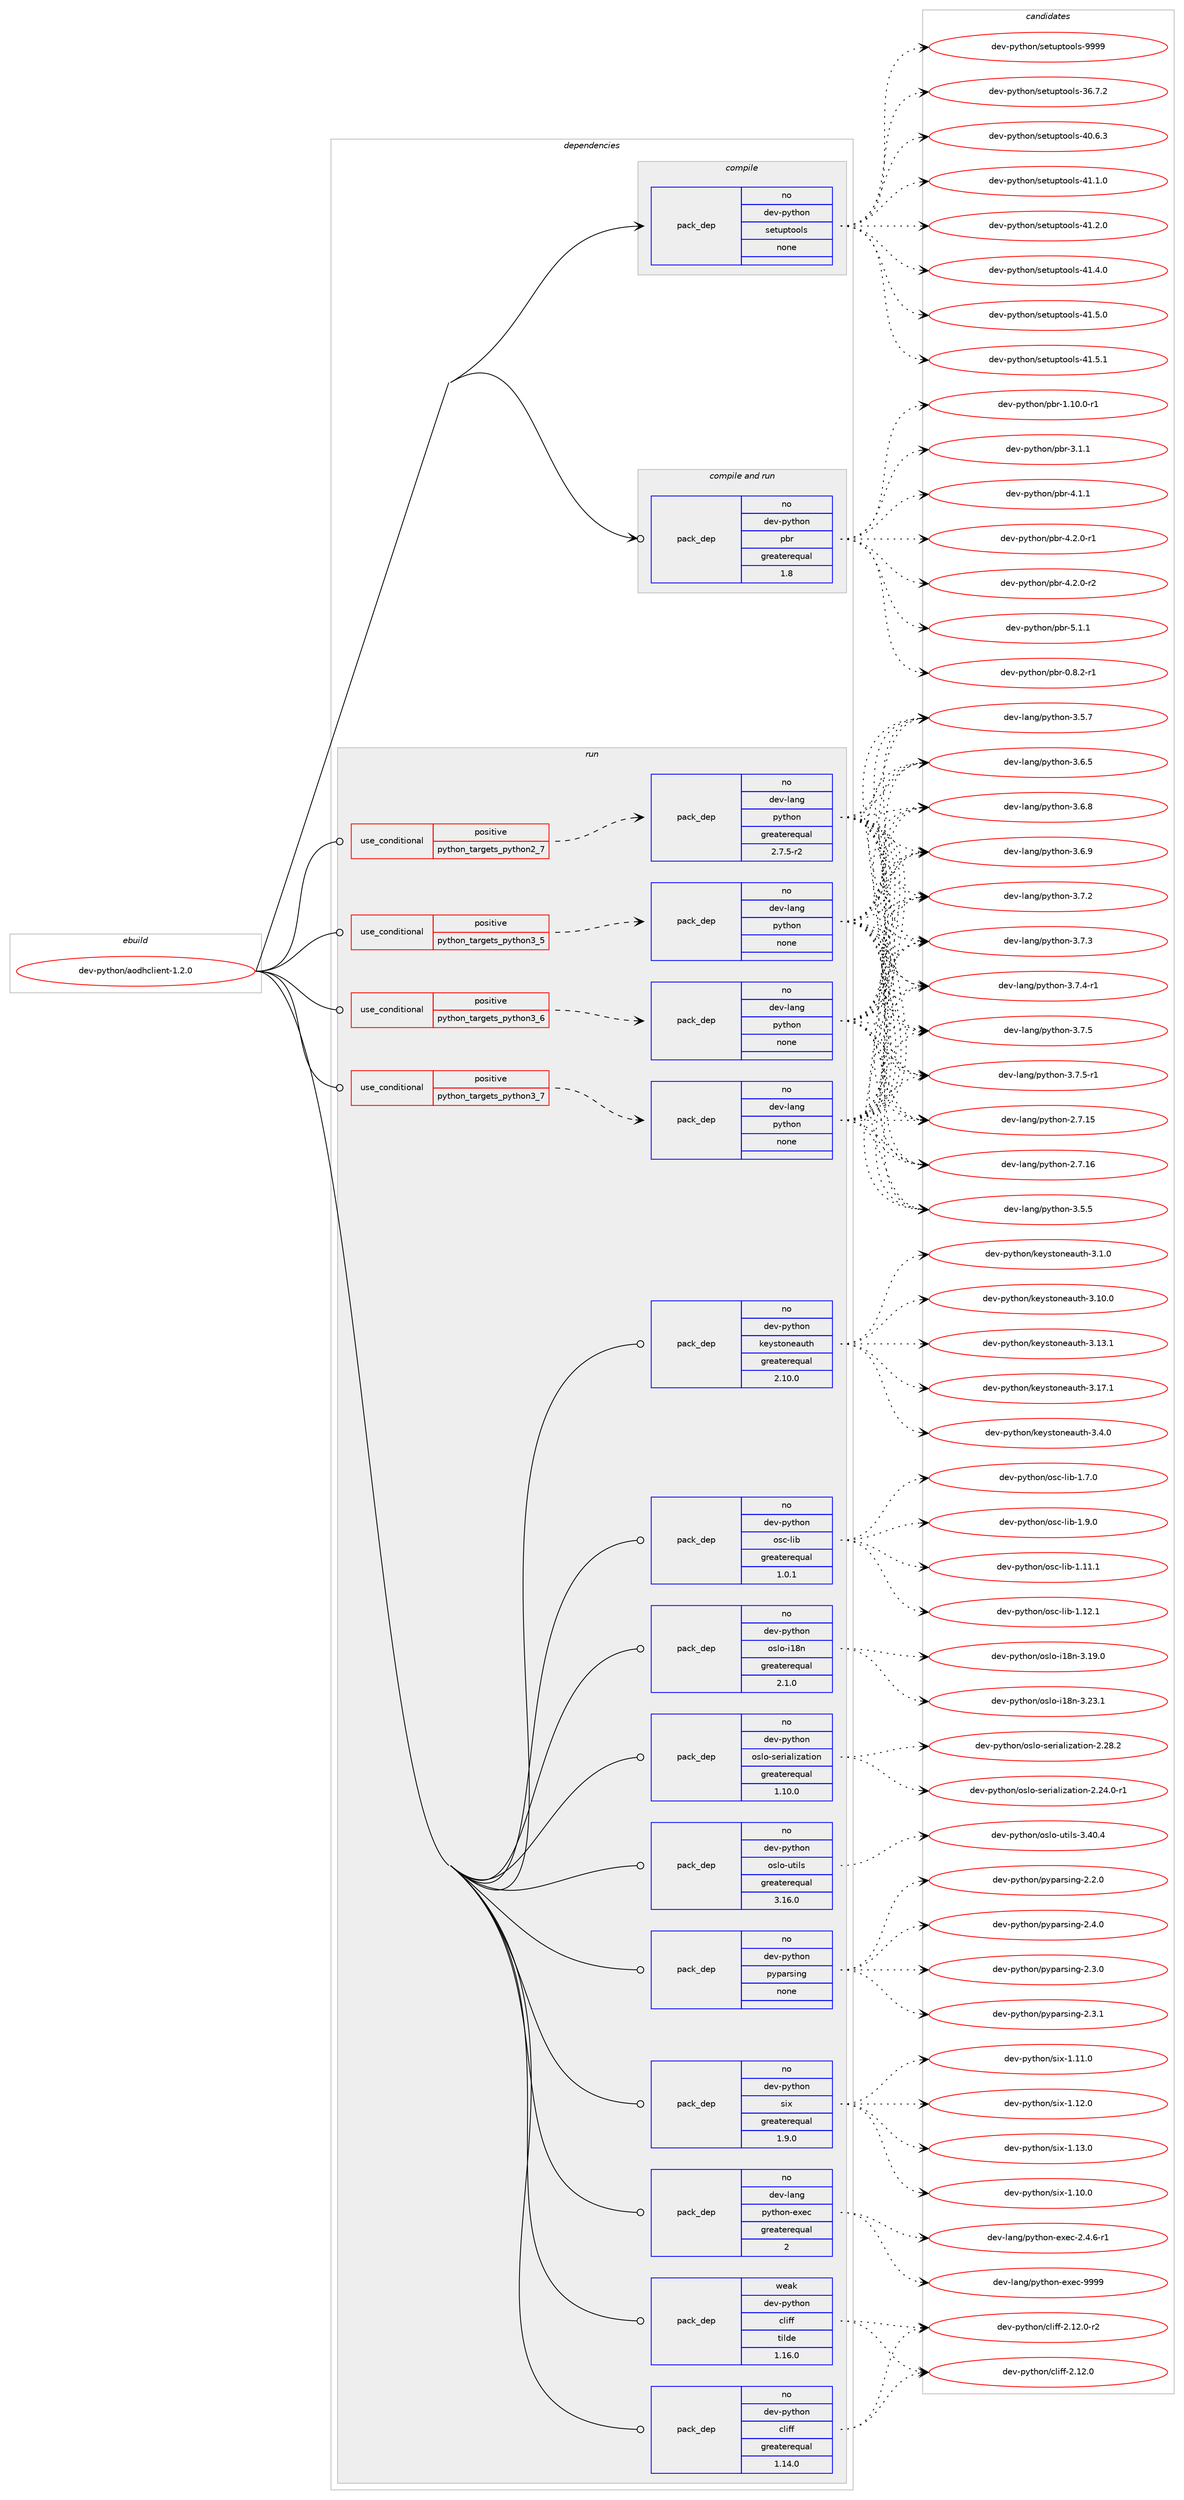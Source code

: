 digraph prolog {

# *************
# Graph options
# *************

newrank=true;
concentrate=true;
compound=true;
graph [rankdir=LR,fontname=Helvetica,fontsize=10,ranksep=1.5];#, ranksep=2.5, nodesep=0.2];
edge  [arrowhead=vee];
node  [fontname=Helvetica,fontsize=10];

# **********
# The ebuild
# **********

subgraph cluster_leftcol {
color=gray;
rank=same;
label=<<i>ebuild</i>>;
id [label="dev-python/aodhclient-1.2.0", color=red, width=4, href="../dev-python/aodhclient-1.2.0.svg"];
}

# ****************
# The dependencies
# ****************

subgraph cluster_midcol {
color=gray;
label=<<i>dependencies</i>>;
subgraph cluster_compile {
fillcolor="#eeeeee";
style=filled;
label=<<i>compile</i>>;
subgraph pack446335 {
dependency594257 [label=<<TABLE BORDER="0" CELLBORDER="1" CELLSPACING="0" CELLPADDING="4" WIDTH="220"><TR><TD ROWSPAN="6" CELLPADDING="30">pack_dep</TD></TR><TR><TD WIDTH="110">no</TD></TR><TR><TD>dev-python</TD></TR><TR><TD>setuptools</TD></TR><TR><TD>none</TD></TR><TR><TD></TD></TR></TABLE>>, shape=none, color=blue];
}
id:e -> dependency594257:w [weight=20,style="solid",arrowhead="vee"];
}
subgraph cluster_compileandrun {
fillcolor="#eeeeee";
style=filled;
label=<<i>compile and run</i>>;
subgraph pack446336 {
dependency594258 [label=<<TABLE BORDER="0" CELLBORDER="1" CELLSPACING="0" CELLPADDING="4" WIDTH="220"><TR><TD ROWSPAN="6" CELLPADDING="30">pack_dep</TD></TR><TR><TD WIDTH="110">no</TD></TR><TR><TD>dev-python</TD></TR><TR><TD>pbr</TD></TR><TR><TD>greaterequal</TD></TR><TR><TD>1.8</TD></TR></TABLE>>, shape=none, color=blue];
}
id:e -> dependency594258:w [weight=20,style="solid",arrowhead="odotvee"];
}
subgraph cluster_run {
fillcolor="#eeeeee";
style=filled;
label=<<i>run</i>>;
subgraph cond136150 {
dependency594259 [label=<<TABLE BORDER="0" CELLBORDER="1" CELLSPACING="0" CELLPADDING="4"><TR><TD ROWSPAN="3" CELLPADDING="10">use_conditional</TD></TR><TR><TD>positive</TD></TR><TR><TD>python_targets_python2_7</TD></TR></TABLE>>, shape=none, color=red];
subgraph pack446337 {
dependency594260 [label=<<TABLE BORDER="0" CELLBORDER="1" CELLSPACING="0" CELLPADDING="4" WIDTH="220"><TR><TD ROWSPAN="6" CELLPADDING="30">pack_dep</TD></TR><TR><TD WIDTH="110">no</TD></TR><TR><TD>dev-lang</TD></TR><TR><TD>python</TD></TR><TR><TD>greaterequal</TD></TR><TR><TD>2.7.5-r2</TD></TR></TABLE>>, shape=none, color=blue];
}
dependency594259:e -> dependency594260:w [weight=20,style="dashed",arrowhead="vee"];
}
id:e -> dependency594259:w [weight=20,style="solid",arrowhead="odot"];
subgraph cond136151 {
dependency594261 [label=<<TABLE BORDER="0" CELLBORDER="1" CELLSPACING="0" CELLPADDING="4"><TR><TD ROWSPAN="3" CELLPADDING="10">use_conditional</TD></TR><TR><TD>positive</TD></TR><TR><TD>python_targets_python3_5</TD></TR></TABLE>>, shape=none, color=red];
subgraph pack446338 {
dependency594262 [label=<<TABLE BORDER="0" CELLBORDER="1" CELLSPACING="0" CELLPADDING="4" WIDTH="220"><TR><TD ROWSPAN="6" CELLPADDING="30">pack_dep</TD></TR><TR><TD WIDTH="110">no</TD></TR><TR><TD>dev-lang</TD></TR><TR><TD>python</TD></TR><TR><TD>none</TD></TR><TR><TD></TD></TR></TABLE>>, shape=none, color=blue];
}
dependency594261:e -> dependency594262:w [weight=20,style="dashed",arrowhead="vee"];
}
id:e -> dependency594261:w [weight=20,style="solid",arrowhead="odot"];
subgraph cond136152 {
dependency594263 [label=<<TABLE BORDER="0" CELLBORDER="1" CELLSPACING="0" CELLPADDING="4"><TR><TD ROWSPAN="3" CELLPADDING="10">use_conditional</TD></TR><TR><TD>positive</TD></TR><TR><TD>python_targets_python3_6</TD></TR></TABLE>>, shape=none, color=red];
subgraph pack446339 {
dependency594264 [label=<<TABLE BORDER="0" CELLBORDER="1" CELLSPACING="0" CELLPADDING="4" WIDTH="220"><TR><TD ROWSPAN="6" CELLPADDING="30">pack_dep</TD></TR><TR><TD WIDTH="110">no</TD></TR><TR><TD>dev-lang</TD></TR><TR><TD>python</TD></TR><TR><TD>none</TD></TR><TR><TD></TD></TR></TABLE>>, shape=none, color=blue];
}
dependency594263:e -> dependency594264:w [weight=20,style="dashed",arrowhead="vee"];
}
id:e -> dependency594263:w [weight=20,style="solid",arrowhead="odot"];
subgraph cond136153 {
dependency594265 [label=<<TABLE BORDER="0" CELLBORDER="1" CELLSPACING="0" CELLPADDING="4"><TR><TD ROWSPAN="3" CELLPADDING="10">use_conditional</TD></TR><TR><TD>positive</TD></TR><TR><TD>python_targets_python3_7</TD></TR></TABLE>>, shape=none, color=red];
subgraph pack446340 {
dependency594266 [label=<<TABLE BORDER="0" CELLBORDER="1" CELLSPACING="0" CELLPADDING="4" WIDTH="220"><TR><TD ROWSPAN="6" CELLPADDING="30">pack_dep</TD></TR><TR><TD WIDTH="110">no</TD></TR><TR><TD>dev-lang</TD></TR><TR><TD>python</TD></TR><TR><TD>none</TD></TR><TR><TD></TD></TR></TABLE>>, shape=none, color=blue];
}
dependency594265:e -> dependency594266:w [weight=20,style="dashed",arrowhead="vee"];
}
id:e -> dependency594265:w [weight=20,style="solid",arrowhead="odot"];
subgraph pack446341 {
dependency594267 [label=<<TABLE BORDER="0" CELLBORDER="1" CELLSPACING="0" CELLPADDING="4" WIDTH="220"><TR><TD ROWSPAN="6" CELLPADDING="30">pack_dep</TD></TR><TR><TD WIDTH="110">no</TD></TR><TR><TD>dev-lang</TD></TR><TR><TD>python-exec</TD></TR><TR><TD>greaterequal</TD></TR><TR><TD>2</TD></TR></TABLE>>, shape=none, color=blue];
}
id:e -> dependency594267:w [weight=20,style="solid",arrowhead="odot"];
subgraph pack446342 {
dependency594268 [label=<<TABLE BORDER="0" CELLBORDER="1" CELLSPACING="0" CELLPADDING="4" WIDTH="220"><TR><TD ROWSPAN="6" CELLPADDING="30">pack_dep</TD></TR><TR><TD WIDTH="110">no</TD></TR><TR><TD>dev-python</TD></TR><TR><TD>cliff</TD></TR><TR><TD>greaterequal</TD></TR><TR><TD>1.14.0</TD></TR></TABLE>>, shape=none, color=blue];
}
id:e -> dependency594268:w [weight=20,style="solid",arrowhead="odot"];
subgraph pack446343 {
dependency594269 [label=<<TABLE BORDER="0" CELLBORDER="1" CELLSPACING="0" CELLPADDING="4" WIDTH="220"><TR><TD ROWSPAN="6" CELLPADDING="30">pack_dep</TD></TR><TR><TD WIDTH="110">no</TD></TR><TR><TD>dev-python</TD></TR><TR><TD>keystoneauth</TD></TR><TR><TD>greaterequal</TD></TR><TR><TD>2.10.0</TD></TR></TABLE>>, shape=none, color=blue];
}
id:e -> dependency594269:w [weight=20,style="solid",arrowhead="odot"];
subgraph pack446344 {
dependency594270 [label=<<TABLE BORDER="0" CELLBORDER="1" CELLSPACING="0" CELLPADDING="4" WIDTH="220"><TR><TD ROWSPAN="6" CELLPADDING="30">pack_dep</TD></TR><TR><TD WIDTH="110">no</TD></TR><TR><TD>dev-python</TD></TR><TR><TD>osc-lib</TD></TR><TR><TD>greaterequal</TD></TR><TR><TD>1.0.1</TD></TR></TABLE>>, shape=none, color=blue];
}
id:e -> dependency594270:w [weight=20,style="solid",arrowhead="odot"];
subgraph pack446345 {
dependency594271 [label=<<TABLE BORDER="0" CELLBORDER="1" CELLSPACING="0" CELLPADDING="4" WIDTH="220"><TR><TD ROWSPAN="6" CELLPADDING="30">pack_dep</TD></TR><TR><TD WIDTH="110">no</TD></TR><TR><TD>dev-python</TD></TR><TR><TD>oslo-i18n</TD></TR><TR><TD>greaterequal</TD></TR><TR><TD>2.1.0</TD></TR></TABLE>>, shape=none, color=blue];
}
id:e -> dependency594271:w [weight=20,style="solid",arrowhead="odot"];
subgraph pack446346 {
dependency594272 [label=<<TABLE BORDER="0" CELLBORDER="1" CELLSPACING="0" CELLPADDING="4" WIDTH="220"><TR><TD ROWSPAN="6" CELLPADDING="30">pack_dep</TD></TR><TR><TD WIDTH="110">no</TD></TR><TR><TD>dev-python</TD></TR><TR><TD>oslo-serialization</TD></TR><TR><TD>greaterequal</TD></TR><TR><TD>1.10.0</TD></TR></TABLE>>, shape=none, color=blue];
}
id:e -> dependency594272:w [weight=20,style="solid",arrowhead="odot"];
subgraph pack446347 {
dependency594273 [label=<<TABLE BORDER="0" CELLBORDER="1" CELLSPACING="0" CELLPADDING="4" WIDTH="220"><TR><TD ROWSPAN="6" CELLPADDING="30">pack_dep</TD></TR><TR><TD WIDTH="110">no</TD></TR><TR><TD>dev-python</TD></TR><TR><TD>oslo-utils</TD></TR><TR><TD>greaterequal</TD></TR><TR><TD>3.16.0</TD></TR></TABLE>>, shape=none, color=blue];
}
id:e -> dependency594273:w [weight=20,style="solid",arrowhead="odot"];
subgraph pack446348 {
dependency594274 [label=<<TABLE BORDER="0" CELLBORDER="1" CELLSPACING="0" CELLPADDING="4" WIDTH="220"><TR><TD ROWSPAN="6" CELLPADDING="30">pack_dep</TD></TR><TR><TD WIDTH="110">no</TD></TR><TR><TD>dev-python</TD></TR><TR><TD>pyparsing</TD></TR><TR><TD>none</TD></TR><TR><TD></TD></TR></TABLE>>, shape=none, color=blue];
}
id:e -> dependency594274:w [weight=20,style="solid",arrowhead="odot"];
subgraph pack446349 {
dependency594275 [label=<<TABLE BORDER="0" CELLBORDER="1" CELLSPACING="0" CELLPADDING="4" WIDTH="220"><TR><TD ROWSPAN="6" CELLPADDING="30">pack_dep</TD></TR><TR><TD WIDTH="110">no</TD></TR><TR><TD>dev-python</TD></TR><TR><TD>six</TD></TR><TR><TD>greaterequal</TD></TR><TR><TD>1.9.0</TD></TR></TABLE>>, shape=none, color=blue];
}
id:e -> dependency594275:w [weight=20,style="solid",arrowhead="odot"];
subgraph pack446350 {
dependency594276 [label=<<TABLE BORDER="0" CELLBORDER="1" CELLSPACING="0" CELLPADDING="4" WIDTH="220"><TR><TD ROWSPAN="6" CELLPADDING="30">pack_dep</TD></TR><TR><TD WIDTH="110">weak</TD></TR><TR><TD>dev-python</TD></TR><TR><TD>cliff</TD></TR><TR><TD>tilde</TD></TR><TR><TD>1.16.0</TD></TR></TABLE>>, shape=none, color=blue];
}
id:e -> dependency594276:w [weight=20,style="solid",arrowhead="odot"];
}
}

# **************
# The candidates
# **************

subgraph cluster_choices {
rank=same;
color=gray;
label=<<i>candidates</i>>;

subgraph choice446335 {
color=black;
nodesep=1;
choice100101118451121211161041111104711510111611711211611111110811545515446554650 [label="dev-python/setuptools-36.7.2", color=red, width=4,href="../dev-python/setuptools-36.7.2.svg"];
choice100101118451121211161041111104711510111611711211611111110811545524846544651 [label="dev-python/setuptools-40.6.3", color=red, width=4,href="../dev-python/setuptools-40.6.3.svg"];
choice100101118451121211161041111104711510111611711211611111110811545524946494648 [label="dev-python/setuptools-41.1.0", color=red, width=4,href="../dev-python/setuptools-41.1.0.svg"];
choice100101118451121211161041111104711510111611711211611111110811545524946504648 [label="dev-python/setuptools-41.2.0", color=red, width=4,href="../dev-python/setuptools-41.2.0.svg"];
choice100101118451121211161041111104711510111611711211611111110811545524946524648 [label="dev-python/setuptools-41.4.0", color=red, width=4,href="../dev-python/setuptools-41.4.0.svg"];
choice100101118451121211161041111104711510111611711211611111110811545524946534648 [label="dev-python/setuptools-41.5.0", color=red, width=4,href="../dev-python/setuptools-41.5.0.svg"];
choice100101118451121211161041111104711510111611711211611111110811545524946534649 [label="dev-python/setuptools-41.5.1", color=red, width=4,href="../dev-python/setuptools-41.5.1.svg"];
choice10010111845112121116104111110471151011161171121161111111081154557575757 [label="dev-python/setuptools-9999", color=red, width=4,href="../dev-python/setuptools-9999.svg"];
dependency594257:e -> choice100101118451121211161041111104711510111611711211611111110811545515446554650:w [style=dotted,weight="100"];
dependency594257:e -> choice100101118451121211161041111104711510111611711211611111110811545524846544651:w [style=dotted,weight="100"];
dependency594257:e -> choice100101118451121211161041111104711510111611711211611111110811545524946494648:w [style=dotted,weight="100"];
dependency594257:e -> choice100101118451121211161041111104711510111611711211611111110811545524946504648:w [style=dotted,weight="100"];
dependency594257:e -> choice100101118451121211161041111104711510111611711211611111110811545524946524648:w [style=dotted,weight="100"];
dependency594257:e -> choice100101118451121211161041111104711510111611711211611111110811545524946534648:w [style=dotted,weight="100"];
dependency594257:e -> choice100101118451121211161041111104711510111611711211611111110811545524946534649:w [style=dotted,weight="100"];
dependency594257:e -> choice10010111845112121116104111110471151011161171121161111111081154557575757:w [style=dotted,weight="100"];
}
subgraph choice446336 {
color=black;
nodesep=1;
choice1001011184511212111610411111047112981144548465646504511449 [label="dev-python/pbr-0.8.2-r1", color=red, width=4,href="../dev-python/pbr-0.8.2-r1.svg"];
choice100101118451121211161041111104711298114454946494846484511449 [label="dev-python/pbr-1.10.0-r1", color=red, width=4,href="../dev-python/pbr-1.10.0-r1.svg"];
choice100101118451121211161041111104711298114455146494649 [label="dev-python/pbr-3.1.1", color=red, width=4,href="../dev-python/pbr-3.1.1.svg"];
choice100101118451121211161041111104711298114455246494649 [label="dev-python/pbr-4.1.1", color=red, width=4,href="../dev-python/pbr-4.1.1.svg"];
choice1001011184511212111610411111047112981144552465046484511449 [label="dev-python/pbr-4.2.0-r1", color=red, width=4,href="../dev-python/pbr-4.2.0-r1.svg"];
choice1001011184511212111610411111047112981144552465046484511450 [label="dev-python/pbr-4.2.0-r2", color=red, width=4,href="../dev-python/pbr-4.2.0-r2.svg"];
choice100101118451121211161041111104711298114455346494649 [label="dev-python/pbr-5.1.1", color=red, width=4,href="../dev-python/pbr-5.1.1.svg"];
dependency594258:e -> choice1001011184511212111610411111047112981144548465646504511449:w [style=dotted,weight="100"];
dependency594258:e -> choice100101118451121211161041111104711298114454946494846484511449:w [style=dotted,weight="100"];
dependency594258:e -> choice100101118451121211161041111104711298114455146494649:w [style=dotted,weight="100"];
dependency594258:e -> choice100101118451121211161041111104711298114455246494649:w [style=dotted,weight="100"];
dependency594258:e -> choice1001011184511212111610411111047112981144552465046484511449:w [style=dotted,weight="100"];
dependency594258:e -> choice1001011184511212111610411111047112981144552465046484511450:w [style=dotted,weight="100"];
dependency594258:e -> choice100101118451121211161041111104711298114455346494649:w [style=dotted,weight="100"];
}
subgraph choice446337 {
color=black;
nodesep=1;
choice10010111845108971101034711212111610411111045504655464953 [label="dev-lang/python-2.7.15", color=red, width=4,href="../dev-lang/python-2.7.15.svg"];
choice10010111845108971101034711212111610411111045504655464954 [label="dev-lang/python-2.7.16", color=red, width=4,href="../dev-lang/python-2.7.16.svg"];
choice100101118451089711010347112121116104111110455146534653 [label="dev-lang/python-3.5.5", color=red, width=4,href="../dev-lang/python-3.5.5.svg"];
choice100101118451089711010347112121116104111110455146534655 [label="dev-lang/python-3.5.7", color=red, width=4,href="../dev-lang/python-3.5.7.svg"];
choice100101118451089711010347112121116104111110455146544653 [label="dev-lang/python-3.6.5", color=red, width=4,href="../dev-lang/python-3.6.5.svg"];
choice100101118451089711010347112121116104111110455146544656 [label="dev-lang/python-3.6.8", color=red, width=4,href="../dev-lang/python-3.6.8.svg"];
choice100101118451089711010347112121116104111110455146544657 [label="dev-lang/python-3.6.9", color=red, width=4,href="../dev-lang/python-3.6.9.svg"];
choice100101118451089711010347112121116104111110455146554650 [label="dev-lang/python-3.7.2", color=red, width=4,href="../dev-lang/python-3.7.2.svg"];
choice100101118451089711010347112121116104111110455146554651 [label="dev-lang/python-3.7.3", color=red, width=4,href="../dev-lang/python-3.7.3.svg"];
choice1001011184510897110103471121211161041111104551465546524511449 [label="dev-lang/python-3.7.4-r1", color=red, width=4,href="../dev-lang/python-3.7.4-r1.svg"];
choice100101118451089711010347112121116104111110455146554653 [label="dev-lang/python-3.7.5", color=red, width=4,href="../dev-lang/python-3.7.5.svg"];
choice1001011184510897110103471121211161041111104551465546534511449 [label="dev-lang/python-3.7.5-r1", color=red, width=4,href="../dev-lang/python-3.7.5-r1.svg"];
dependency594260:e -> choice10010111845108971101034711212111610411111045504655464953:w [style=dotted,weight="100"];
dependency594260:e -> choice10010111845108971101034711212111610411111045504655464954:w [style=dotted,weight="100"];
dependency594260:e -> choice100101118451089711010347112121116104111110455146534653:w [style=dotted,weight="100"];
dependency594260:e -> choice100101118451089711010347112121116104111110455146534655:w [style=dotted,weight="100"];
dependency594260:e -> choice100101118451089711010347112121116104111110455146544653:w [style=dotted,weight="100"];
dependency594260:e -> choice100101118451089711010347112121116104111110455146544656:w [style=dotted,weight="100"];
dependency594260:e -> choice100101118451089711010347112121116104111110455146544657:w [style=dotted,weight="100"];
dependency594260:e -> choice100101118451089711010347112121116104111110455146554650:w [style=dotted,weight="100"];
dependency594260:e -> choice100101118451089711010347112121116104111110455146554651:w [style=dotted,weight="100"];
dependency594260:e -> choice1001011184510897110103471121211161041111104551465546524511449:w [style=dotted,weight="100"];
dependency594260:e -> choice100101118451089711010347112121116104111110455146554653:w [style=dotted,weight="100"];
dependency594260:e -> choice1001011184510897110103471121211161041111104551465546534511449:w [style=dotted,weight="100"];
}
subgraph choice446338 {
color=black;
nodesep=1;
choice10010111845108971101034711212111610411111045504655464953 [label="dev-lang/python-2.7.15", color=red, width=4,href="../dev-lang/python-2.7.15.svg"];
choice10010111845108971101034711212111610411111045504655464954 [label="dev-lang/python-2.7.16", color=red, width=4,href="../dev-lang/python-2.7.16.svg"];
choice100101118451089711010347112121116104111110455146534653 [label="dev-lang/python-3.5.5", color=red, width=4,href="../dev-lang/python-3.5.5.svg"];
choice100101118451089711010347112121116104111110455146534655 [label="dev-lang/python-3.5.7", color=red, width=4,href="../dev-lang/python-3.5.7.svg"];
choice100101118451089711010347112121116104111110455146544653 [label="dev-lang/python-3.6.5", color=red, width=4,href="../dev-lang/python-3.6.5.svg"];
choice100101118451089711010347112121116104111110455146544656 [label="dev-lang/python-3.6.8", color=red, width=4,href="../dev-lang/python-3.6.8.svg"];
choice100101118451089711010347112121116104111110455146544657 [label="dev-lang/python-3.6.9", color=red, width=4,href="../dev-lang/python-3.6.9.svg"];
choice100101118451089711010347112121116104111110455146554650 [label="dev-lang/python-3.7.2", color=red, width=4,href="../dev-lang/python-3.7.2.svg"];
choice100101118451089711010347112121116104111110455146554651 [label="dev-lang/python-3.7.3", color=red, width=4,href="../dev-lang/python-3.7.3.svg"];
choice1001011184510897110103471121211161041111104551465546524511449 [label="dev-lang/python-3.7.4-r1", color=red, width=4,href="../dev-lang/python-3.7.4-r1.svg"];
choice100101118451089711010347112121116104111110455146554653 [label="dev-lang/python-3.7.5", color=red, width=4,href="../dev-lang/python-3.7.5.svg"];
choice1001011184510897110103471121211161041111104551465546534511449 [label="dev-lang/python-3.7.5-r1", color=red, width=4,href="../dev-lang/python-3.7.5-r1.svg"];
dependency594262:e -> choice10010111845108971101034711212111610411111045504655464953:w [style=dotted,weight="100"];
dependency594262:e -> choice10010111845108971101034711212111610411111045504655464954:w [style=dotted,weight="100"];
dependency594262:e -> choice100101118451089711010347112121116104111110455146534653:w [style=dotted,weight="100"];
dependency594262:e -> choice100101118451089711010347112121116104111110455146534655:w [style=dotted,weight="100"];
dependency594262:e -> choice100101118451089711010347112121116104111110455146544653:w [style=dotted,weight="100"];
dependency594262:e -> choice100101118451089711010347112121116104111110455146544656:w [style=dotted,weight="100"];
dependency594262:e -> choice100101118451089711010347112121116104111110455146544657:w [style=dotted,weight="100"];
dependency594262:e -> choice100101118451089711010347112121116104111110455146554650:w [style=dotted,weight="100"];
dependency594262:e -> choice100101118451089711010347112121116104111110455146554651:w [style=dotted,weight="100"];
dependency594262:e -> choice1001011184510897110103471121211161041111104551465546524511449:w [style=dotted,weight="100"];
dependency594262:e -> choice100101118451089711010347112121116104111110455146554653:w [style=dotted,weight="100"];
dependency594262:e -> choice1001011184510897110103471121211161041111104551465546534511449:w [style=dotted,weight="100"];
}
subgraph choice446339 {
color=black;
nodesep=1;
choice10010111845108971101034711212111610411111045504655464953 [label="dev-lang/python-2.7.15", color=red, width=4,href="../dev-lang/python-2.7.15.svg"];
choice10010111845108971101034711212111610411111045504655464954 [label="dev-lang/python-2.7.16", color=red, width=4,href="../dev-lang/python-2.7.16.svg"];
choice100101118451089711010347112121116104111110455146534653 [label="dev-lang/python-3.5.5", color=red, width=4,href="../dev-lang/python-3.5.5.svg"];
choice100101118451089711010347112121116104111110455146534655 [label="dev-lang/python-3.5.7", color=red, width=4,href="../dev-lang/python-3.5.7.svg"];
choice100101118451089711010347112121116104111110455146544653 [label="dev-lang/python-3.6.5", color=red, width=4,href="../dev-lang/python-3.6.5.svg"];
choice100101118451089711010347112121116104111110455146544656 [label="dev-lang/python-3.6.8", color=red, width=4,href="../dev-lang/python-3.6.8.svg"];
choice100101118451089711010347112121116104111110455146544657 [label="dev-lang/python-3.6.9", color=red, width=4,href="../dev-lang/python-3.6.9.svg"];
choice100101118451089711010347112121116104111110455146554650 [label="dev-lang/python-3.7.2", color=red, width=4,href="../dev-lang/python-3.7.2.svg"];
choice100101118451089711010347112121116104111110455146554651 [label="dev-lang/python-3.7.3", color=red, width=4,href="../dev-lang/python-3.7.3.svg"];
choice1001011184510897110103471121211161041111104551465546524511449 [label="dev-lang/python-3.7.4-r1", color=red, width=4,href="../dev-lang/python-3.7.4-r1.svg"];
choice100101118451089711010347112121116104111110455146554653 [label="dev-lang/python-3.7.5", color=red, width=4,href="../dev-lang/python-3.7.5.svg"];
choice1001011184510897110103471121211161041111104551465546534511449 [label="dev-lang/python-3.7.5-r1", color=red, width=4,href="../dev-lang/python-3.7.5-r1.svg"];
dependency594264:e -> choice10010111845108971101034711212111610411111045504655464953:w [style=dotted,weight="100"];
dependency594264:e -> choice10010111845108971101034711212111610411111045504655464954:w [style=dotted,weight="100"];
dependency594264:e -> choice100101118451089711010347112121116104111110455146534653:w [style=dotted,weight="100"];
dependency594264:e -> choice100101118451089711010347112121116104111110455146534655:w [style=dotted,weight="100"];
dependency594264:e -> choice100101118451089711010347112121116104111110455146544653:w [style=dotted,weight="100"];
dependency594264:e -> choice100101118451089711010347112121116104111110455146544656:w [style=dotted,weight="100"];
dependency594264:e -> choice100101118451089711010347112121116104111110455146544657:w [style=dotted,weight="100"];
dependency594264:e -> choice100101118451089711010347112121116104111110455146554650:w [style=dotted,weight="100"];
dependency594264:e -> choice100101118451089711010347112121116104111110455146554651:w [style=dotted,weight="100"];
dependency594264:e -> choice1001011184510897110103471121211161041111104551465546524511449:w [style=dotted,weight="100"];
dependency594264:e -> choice100101118451089711010347112121116104111110455146554653:w [style=dotted,weight="100"];
dependency594264:e -> choice1001011184510897110103471121211161041111104551465546534511449:w [style=dotted,weight="100"];
}
subgraph choice446340 {
color=black;
nodesep=1;
choice10010111845108971101034711212111610411111045504655464953 [label="dev-lang/python-2.7.15", color=red, width=4,href="../dev-lang/python-2.7.15.svg"];
choice10010111845108971101034711212111610411111045504655464954 [label="dev-lang/python-2.7.16", color=red, width=4,href="../dev-lang/python-2.7.16.svg"];
choice100101118451089711010347112121116104111110455146534653 [label="dev-lang/python-3.5.5", color=red, width=4,href="../dev-lang/python-3.5.5.svg"];
choice100101118451089711010347112121116104111110455146534655 [label="dev-lang/python-3.5.7", color=red, width=4,href="../dev-lang/python-3.5.7.svg"];
choice100101118451089711010347112121116104111110455146544653 [label="dev-lang/python-3.6.5", color=red, width=4,href="../dev-lang/python-3.6.5.svg"];
choice100101118451089711010347112121116104111110455146544656 [label="dev-lang/python-3.6.8", color=red, width=4,href="../dev-lang/python-3.6.8.svg"];
choice100101118451089711010347112121116104111110455146544657 [label="dev-lang/python-3.6.9", color=red, width=4,href="../dev-lang/python-3.6.9.svg"];
choice100101118451089711010347112121116104111110455146554650 [label="dev-lang/python-3.7.2", color=red, width=4,href="../dev-lang/python-3.7.2.svg"];
choice100101118451089711010347112121116104111110455146554651 [label="dev-lang/python-3.7.3", color=red, width=4,href="../dev-lang/python-3.7.3.svg"];
choice1001011184510897110103471121211161041111104551465546524511449 [label="dev-lang/python-3.7.4-r1", color=red, width=4,href="../dev-lang/python-3.7.4-r1.svg"];
choice100101118451089711010347112121116104111110455146554653 [label="dev-lang/python-3.7.5", color=red, width=4,href="../dev-lang/python-3.7.5.svg"];
choice1001011184510897110103471121211161041111104551465546534511449 [label="dev-lang/python-3.7.5-r1", color=red, width=4,href="../dev-lang/python-3.7.5-r1.svg"];
dependency594266:e -> choice10010111845108971101034711212111610411111045504655464953:w [style=dotted,weight="100"];
dependency594266:e -> choice10010111845108971101034711212111610411111045504655464954:w [style=dotted,weight="100"];
dependency594266:e -> choice100101118451089711010347112121116104111110455146534653:w [style=dotted,weight="100"];
dependency594266:e -> choice100101118451089711010347112121116104111110455146534655:w [style=dotted,weight="100"];
dependency594266:e -> choice100101118451089711010347112121116104111110455146544653:w [style=dotted,weight="100"];
dependency594266:e -> choice100101118451089711010347112121116104111110455146544656:w [style=dotted,weight="100"];
dependency594266:e -> choice100101118451089711010347112121116104111110455146544657:w [style=dotted,weight="100"];
dependency594266:e -> choice100101118451089711010347112121116104111110455146554650:w [style=dotted,weight="100"];
dependency594266:e -> choice100101118451089711010347112121116104111110455146554651:w [style=dotted,weight="100"];
dependency594266:e -> choice1001011184510897110103471121211161041111104551465546524511449:w [style=dotted,weight="100"];
dependency594266:e -> choice100101118451089711010347112121116104111110455146554653:w [style=dotted,weight="100"];
dependency594266:e -> choice1001011184510897110103471121211161041111104551465546534511449:w [style=dotted,weight="100"];
}
subgraph choice446341 {
color=black;
nodesep=1;
choice10010111845108971101034711212111610411111045101120101994550465246544511449 [label="dev-lang/python-exec-2.4.6-r1", color=red, width=4,href="../dev-lang/python-exec-2.4.6-r1.svg"];
choice10010111845108971101034711212111610411111045101120101994557575757 [label="dev-lang/python-exec-9999", color=red, width=4,href="../dev-lang/python-exec-9999.svg"];
dependency594267:e -> choice10010111845108971101034711212111610411111045101120101994550465246544511449:w [style=dotted,weight="100"];
dependency594267:e -> choice10010111845108971101034711212111610411111045101120101994557575757:w [style=dotted,weight="100"];
}
subgraph choice446342 {
color=black;
nodesep=1;
choice10010111845112121116104111110479910810510210245504649504648 [label="dev-python/cliff-2.12.0", color=red, width=4,href="../dev-python/cliff-2.12.0.svg"];
choice100101118451121211161041111104799108105102102455046495046484511450 [label="dev-python/cliff-2.12.0-r2", color=red, width=4,href="../dev-python/cliff-2.12.0-r2.svg"];
dependency594268:e -> choice10010111845112121116104111110479910810510210245504649504648:w [style=dotted,weight="100"];
dependency594268:e -> choice100101118451121211161041111104799108105102102455046495046484511450:w [style=dotted,weight="100"];
}
subgraph choice446343 {
color=black;
nodesep=1;
choice100101118451121211161041111104710710112111511611111010197117116104455146494648 [label="dev-python/keystoneauth-3.1.0", color=red, width=4,href="../dev-python/keystoneauth-3.1.0.svg"];
choice10010111845112121116104111110471071011211151161111101019711711610445514649484648 [label="dev-python/keystoneauth-3.10.0", color=red, width=4,href="../dev-python/keystoneauth-3.10.0.svg"];
choice10010111845112121116104111110471071011211151161111101019711711610445514649514649 [label="dev-python/keystoneauth-3.13.1", color=red, width=4,href="../dev-python/keystoneauth-3.13.1.svg"];
choice10010111845112121116104111110471071011211151161111101019711711610445514649554649 [label="dev-python/keystoneauth-3.17.1", color=red, width=4,href="../dev-python/keystoneauth-3.17.1.svg"];
choice100101118451121211161041111104710710112111511611111010197117116104455146524648 [label="dev-python/keystoneauth-3.4.0", color=red, width=4,href="../dev-python/keystoneauth-3.4.0.svg"];
dependency594269:e -> choice100101118451121211161041111104710710112111511611111010197117116104455146494648:w [style=dotted,weight="100"];
dependency594269:e -> choice10010111845112121116104111110471071011211151161111101019711711610445514649484648:w [style=dotted,weight="100"];
dependency594269:e -> choice10010111845112121116104111110471071011211151161111101019711711610445514649514649:w [style=dotted,weight="100"];
dependency594269:e -> choice10010111845112121116104111110471071011211151161111101019711711610445514649554649:w [style=dotted,weight="100"];
dependency594269:e -> choice100101118451121211161041111104710710112111511611111010197117116104455146524648:w [style=dotted,weight="100"];
}
subgraph choice446344 {
color=black;
nodesep=1;
choice100101118451121211161041111104711111599451081059845494649494649 [label="dev-python/osc-lib-1.11.1", color=red, width=4,href="../dev-python/osc-lib-1.11.1.svg"];
choice100101118451121211161041111104711111599451081059845494649504649 [label="dev-python/osc-lib-1.12.1", color=red, width=4,href="../dev-python/osc-lib-1.12.1.svg"];
choice1001011184511212111610411111047111115994510810598454946554648 [label="dev-python/osc-lib-1.7.0", color=red, width=4,href="../dev-python/osc-lib-1.7.0.svg"];
choice1001011184511212111610411111047111115994510810598454946574648 [label="dev-python/osc-lib-1.9.0", color=red, width=4,href="../dev-python/osc-lib-1.9.0.svg"];
dependency594270:e -> choice100101118451121211161041111104711111599451081059845494649494649:w [style=dotted,weight="100"];
dependency594270:e -> choice100101118451121211161041111104711111599451081059845494649504649:w [style=dotted,weight="100"];
dependency594270:e -> choice1001011184511212111610411111047111115994510810598454946554648:w [style=dotted,weight="100"];
dependency594270:e -> choice1001011184511212111610411111047111115994510810598454946574648:w [style=dotted,weight="100"];
}
subgraph choice446345 {
color=black;
nodesep=1;
choice100101118451121211161041111104711111510811145105495611045514649574648 [label="dev-python/oslo-i18n-3.19.0", color=red, width=4,href="../dev-python/oslo-i18n-3.19.0.svg"];
choice100101118451121211161041111104711111510811145105495611045514650514649 [label="dev-python/oslo-i18n-3.23.1", color=red, width=4,href="../dev-python/oslo-i18n-3.23.1.svg"];
dependency594271:e -> choice100101118451121211161041111104711111510811145105495611045514649574648:w [style=dotted,weight="100"];
dependency594271:e -> choice100101118451121211161041111104711111510811145105495611045514650514649:w [style=dotted,weight="100"];
}
subgraph choice446346 {
color=black;
nodesep=1;
choice1001011184511212111610411111047111115108111451151011141059710810512297116105111110455046505246484511449 [label="dev-python/oslo-serialization-2.24.0-r1", color=red, width=4,href="../dev-python/oslo-serialization-2.24.0-r1.svg"];
choice100101118451121211161041111104711111510811145115101114105971081051229711610511111045504650564650 [label="dev-python/oslo-serialization-2.28.2", color=red, width=4,href="../dev-python/oslo-serialization-2.28.2.svg"];
dependency594272:e -> choice1001011184511212111610411111047111115108111451151011141059710810512297116105111110455046505246484511449:w [style=dotted,weight="100"];
dependency594272:e -> choice100101118451121211161041111104711111510811145115101114105971081051229711610511111045504650564650:w [style=dotted,weight="100"];
}
subgraph choice446347 {
color=black;
nodesep=1;
choice10010111845112121116104111110471111151081114511711610510811545514652484652 [label="dev-python/oslo-utils-3.40.4", color=red, width=4,href="../dev-python/oslo-utils-3.40.4.svg"];
dependency594273:e -> choice10010111845112121116104111110471111151081114511711610510811545514652484652:w [style=dotted,weight="100"];
}
subgraph choice446348 {
color=black;
nodesep=1;
choice100101118451121211161041111104711212111297114115105110103455046504648 [label="dev-python/pyparsing-2.2.0", color=red, width=4,href="../dev-python/pyparsing-2.2.0.svg"];
choice100101118451121211161041111104711212111297114115105110103455046514648 [label="dev-python/pyparsing-2.3.0", color=red, width=4,href="../dev-python/pyparsing-2.3.0.svg"];
choice100101118451121211161041111104711212111297114115105110103455046514649 [label="dev-python/pyparsing-2.3.1", color=red, width=4,href="../dev-python/pyparsing-2.3.1.svg"];
choice100101118451121211161041111104711212111297114115105110103455046524648 [label="dev-python/pyparsing-2.4.0", color=red, width=4,href="../dev-python/pyparsing-2.4.0.svg"];
dependency594274:e -> choice100101118451121211161041111104711212111297114115105110103455046504648:w [style=dotted,weight="100"];
dependency594274:e -> choice100101118451121211161041111104711212111297114115105110103455046514648:w [style=dotted,weight="100"];
dependency594274:e -> choice100101118451121211161041111104711212111297114115105110103455046514649:w [style=dotted,weight="100"];
dependency594274:e -> choice100101118451121211161041111104711212111297114115105110103455046524648:w [style=dotted,weight="100"];
}
subgraph choice446349 {
color=black;
nodesep=1;
choice100101118451121211161041111104711510512045494649484648 [label="dev-python/six-1.10.0", color=red, width=4,href="../dev-python/six-1.10.0.svg"];
choice100101118451121211161041111104711510512045494649494648 [label="dev-python/six-1.11.0", color=red, width=4,href="../dev-python/six-1.11.0.svg"];
choice100101118451121211161041111104711510512045494649504648 [label="dev-python/six-1.12.0", color=red, width=4,href="../dev-python/six-1.12.0.svg"];
choice100101118451121211161041111104711510512045494649514648 [label="dev-python/six-1.13.0", color=red, width=4,href="../dev-python/six-1.13.0.svg"];
dependency594275:e -> choice100101118451121211161041111104711510512045494649484648:w [style=dotted,weight="100"];
dependency594275:e -> choice100101118451121211161041111104711510512045494649494648:w [style=dotted,weight="100"];
dependency594275:e -> choice100101118451121211161041111104711510512045494649504648:w [style=dotted,weight="100"];
dependency594275:e -> choice100101118451121211161041111104711510512045494649514648:w [style=dotted,weight="100"];
}
subgraph choice446350 {
color=black;
nodesep=1;
choice10010111845112121116104111110479910810510210245504649504648 [label="dev-python/cliff-2.12.0", color=red, width=4,href="../dev-python/cliff-2.12.0.svg"];
choice100101118451121211161041111104799108105102102455046495046484511450 [label="dev-python/cliff-2.12.0-r2", color=red, width=4,href="../dev-python/cliff-2.12.0-r2.svg"];
dependency594276:e -> choice10010111845112121116104111110479910810510210245504649504648:w [style=dotted,weight="100"];
dependency594276:e -> choice100101118451121211161041111104799108105102102455046495046484511450:w [style=dotted,weight="100"];
}
}

}
